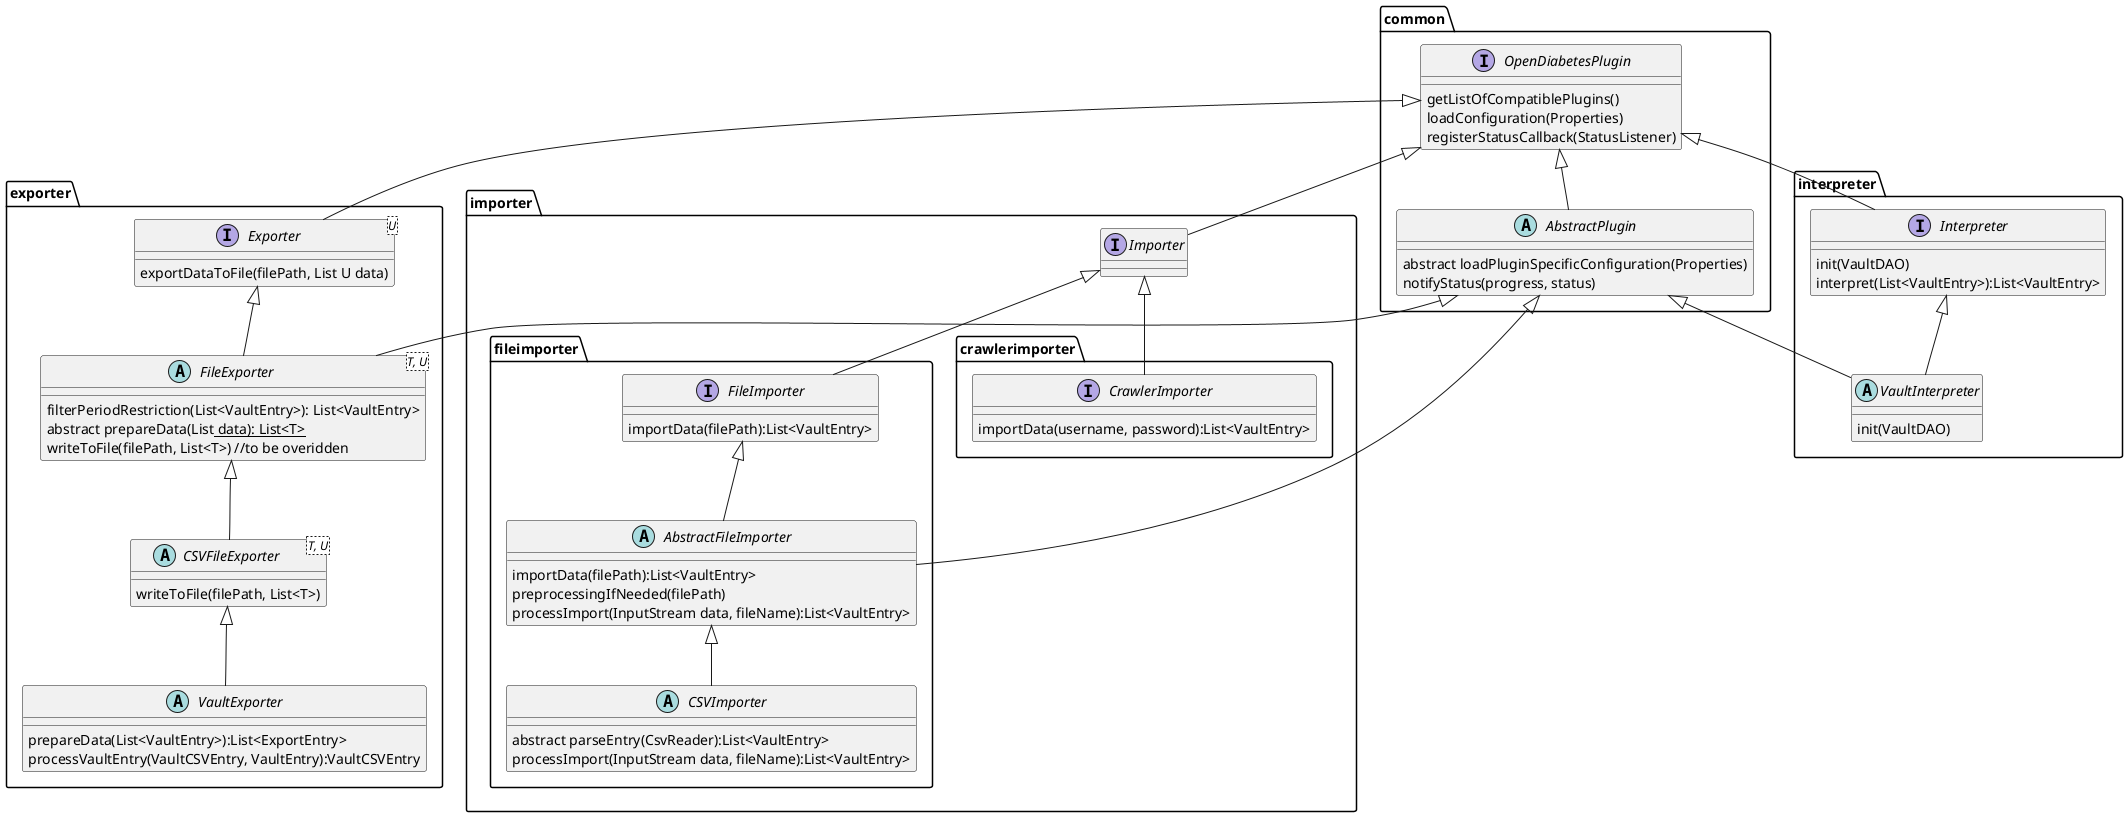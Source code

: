 @startuml
' classes and interfaces
package common{
interface OpenDiabetesPlugin{
getListOfCompatiblePlugins()
loadConfiguration(Properties)
registerStatusCallback(StatusListener)
}
abstract class AbstractPlugin{
abstract loadPluginSpecificConfiguration(Properties)
notifyStatus(progress, status)
}
}

package exporter{
interface Exporter<U>{
exportDataToFile(filePath, List U data)
}
abstract class FileExporter<T, U>{
filterPeriodRestriction(List<VaultEntry>): List<VaultEntry>
abstract prepareData(List<U> data): List<T>
writeToFile(filePath, List<T>) //to be overidden
}
abstract class CSVFileExporter<T, U>{
writeToFile(filePath, List<T>)
}

abstract class VaultExporter{
prepareData(List<VaultEntry>):List<ExportEntry>
processVaultEntry(VaultCSVEntry, VaultEntry):VaultCSVEntry
}
}
package importer{
interface Importer
package fileimporter{
interface FileImporter{
importData(filePath):List<VaultEntry>
}

abstract class AbstractFileImporter{
importData(filePath):List<VaultEntry>
preprocessingIfNeeded(filePath)
processImport(InputStream data, fileName):List<VaultEntry>
}
abstract class CSVImporter{
abstract parseEntry(CsvReader):List<VaultEntry>
processImport(InputStream data, fileName):List<VaultEntry>
}
}
package crawlerimporter{

interface CrawlerImporter{
importData(username, password):List<VaultEntry>
}
}


}

package interpreter{
interface Interpreter{
init(VaultDAO)
interpret(List<VaultEntry>):List<VaultEntry>
}
abstract class VaultInterpreter{
init(VaultDAO)
}
}

' hierarchy

OpenDiabetesPlugin <|-- Exporter
OpenDiabetesPlugin <|-- Importer
OpenDiabetesPlugin <|-- AbstractPlugin
OpenDiabetesPlugin <|-- Interpreter

AbstractPlugin <|-- FileExporter
AbstractPlugin <|-- VaultInterpreter
AbstractPlugin <|-- AbstractFileImporter


Exporter <|-- FileExporter

FileExporter <|-- CSVFileExporter

CSVFileExporter <|-- VaultExporter

Importer <|-- FileImporter
Importer <|-- CrawlerImporter

FileImporter <|-- AbstractFileImporter
AbstractFileImporter <|-- CSVImporter


Interpreter <|-- VaultInterpreter


'class ArrayList {
'Object[] elementData
'size()
'}


@enduml